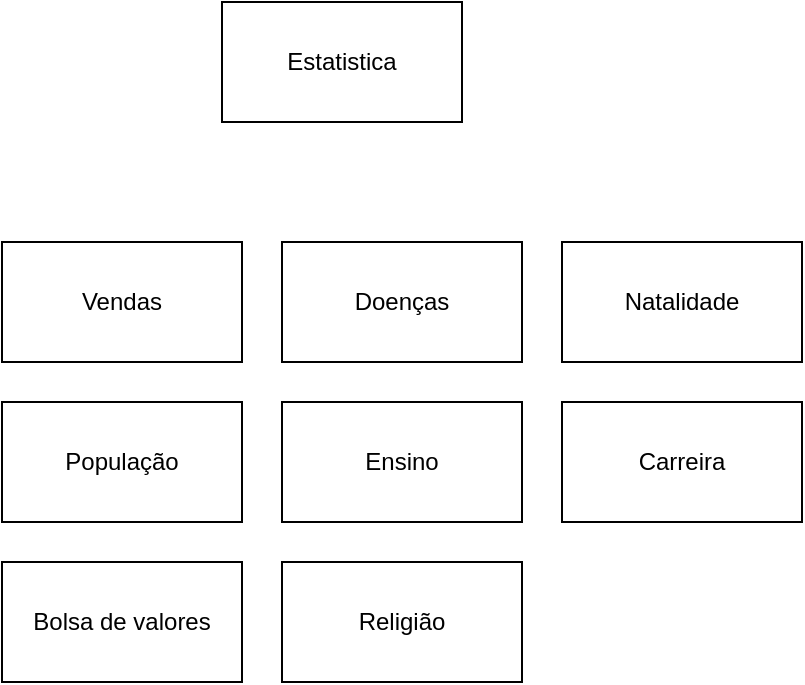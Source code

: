 <mxfile version="20.2.3" type="onedrive" pages="2"><diagram id="MyABZDmqBx6HT9Y2a3rO" name="Página-1"><mxGraphModel grid="1" page="1" gridSize="10" guides="1" tooltips="1" connect="1" arrows="1" fold="1" pageScale="1" pageWidth="827" pageHeight="1169" math="0" shadow="0"><root><mxCell id="0"/><mxCell id="1" parent="0"/><mxCell id="kbvsXeQQ152QIXoEOrcf-1" value="&lt;font style=&quot;vertical-align: inherit;&quot;&gt;&lt;font style=&quot;vertical-align: inherit;&quot;&gt;Estatistica&lt;/font&gt;&lt;/font&gt;" style="rounded=0;whiteSpace=wrap;html=1;" vertex="1" parent="1"><mxGeometry x="190" y="50" width="120" height="60" as="geometry"/></mxCell><mxCell id="kbvsXeQQ152QIXoEOrcf-2" value="&lt;font style=&quot;vertical-align: inherit;&quot;&gt;&lt;font style=&quot;vertical-align: inherit;&quot;&gt;Vendas&lt;/font&gt;&lt;/font&gt;" style="rounded=0;whiteSpace=wrap;html=1;" vertex="1" parent="1"><mxGeometry x="80" y="170" width="120" height="60" as="geometry"/></mxCell><mxCell id="kbvsXeQQ152QIXoEOrcf-5" value="&lt;font style=&quot;vertical-align: inherit;&quot;&gt;&lt;font style=&quot;vertical-align: inherit;&quot;&gt;&lt;font style=&quot;vertical-align: inherit;&quot;&gt;&lt;font style=&quot;vertical-align: inherit;&quot;&gt;Doenças&lt;/font&gt;&lt;/font&gt;&lt;/font&gt;&lt;/font&gt;" style="rounded=0;whiteSpace=wrap;html=1;" vertex="1" parent="1"><mxGeometry x="220" y="170" width="120" height="60" as="geometry"/></mxCell><mxCell id="kbvsXeQQ152QIXoEOrcf-6" value="&lt;font style=&quot;vertical-align: inherit;&quot;&gt;&lt;font style=&quot;vertical-align: inherit;&quot;&gt;Natalidade&lt;/font&gt;&lt;/font&gt;" style="whiteSpace=wrap;html=1;rounded=0;" vertex="1" parent="1"><mxGeometry x="360" y="170" width="120" height="60" as="geometry"/></mxCell><mxCell id="kbvsXeQQ152QIXoEOrcf-8" value="População" style="rounded=0;whiteSpace=wrap;html=1;" vertex="1" parent="1"><mxGeometry x="80" y="250" width="120" height="60" as="geometry"/></mxCell><mxCell id="kbvsXeQQ152QIXoEOrcf-9" value="Ensino" style="rounded=0;whiteSpace=wrap;html=1;" vertex="1" parent="1"><mxGeometry x="220" y="250" width="120" height="60" as="geometry"/></mxCell><mxCell id="kbvsXeQQ152QIXoEOrcf-10" value="Carreira" style="rounded=0;whiteSpace=wrap;html=1;" vertex="1" parent="1"><mxGeometry x="360" y="250" width="120" height="60" as="geometry"/></mxCell><mxCell id="kbvsXeQQ152QIXoEOrcf-11" value="Bolsa de valores" style="rounded=0;whiteSpace=wrap;html=1;" vertex="1" parent="1"><mxGeometry x="80" y="330" width="120" height="60" as="geometry"/></mxCell><mxCell id="kbvsXeQQ152QIXoEOrcf-12" value="Religião" style="rounded=0;whiteSpace=wrap;html=1;" vertex="1" parent="1"><mxGeometry x="220" y="330" width="120" height="60" as="geometry"/></mxCell></root></mxGraphModel></diagram><diagram id="muqwubKkp1S_7Y0fYey-" name="Página-2"><mxGraphModel grid="1" page="1" gridSize="10" guides="1" tooltips="1" connect="1" arrows="1" fold="1" pageScale="1" pageWidth="827" pageHeight="1169" math="0" shadow="0"><root><mxCell id="0"/><mxCell id="1" parent="0"/></root></mxGraphModel></diagram></mxfile>